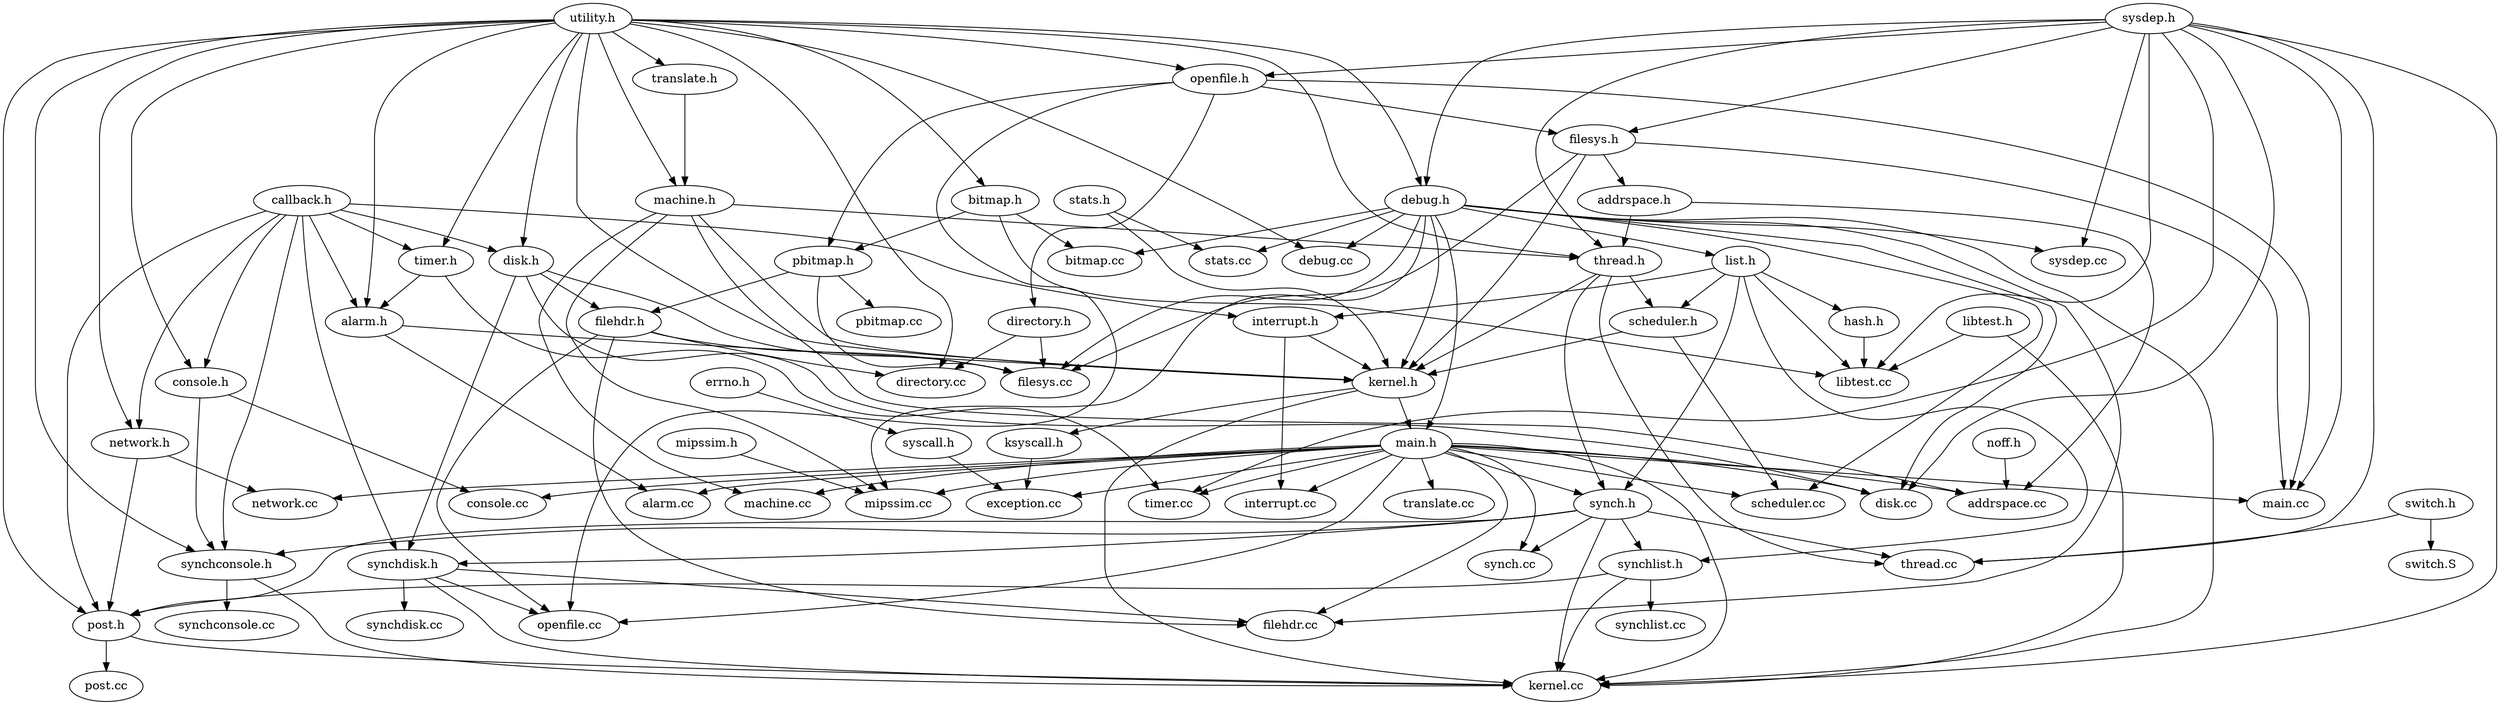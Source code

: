 digraph tt{
{"utility.h" "filehdr.h" "directory.h"}->"directory.cc";
"openfile.h"->"directory.h";
{"filehdr.h" "debug.h" "synchdisk.h" "main.h"}->"filehdr.cc";
{"disk.h" "pbitmap.h"}->"filehdr.h";
{"debug.h" "disk.h" "pbitmap.h" "directory.h" "filehdr.h" "filesys.h"}->"filesys.cc";
{"sysdep.h" "openfile.h"}->"filesys.h";
{"main.h" "filehdr.h" "openfile.h" "synchdisk.h"}->"openfile.cc";
{"utility.h" "sysdep.h"}->"openfile.h";
"pbitmap.h"->"pbitmap.cc";
{"bitmap.h" "openfile.h"}->"pbitmap.h";
"synchdisk.h"->"synchdisk.cc";
{"disk.h" "synch.h" "callback.h"}->"synchdisk.h";

{"debug.h" "bitmap.h"}->"bitmap.cc";
"utility.h"->"bitmap.h"
{"utility.h" "debug.h"}->"debug.cc";
{"utility.h" "sysdep.h"}->"debug.h";
"list.h"->"hash.h";
{"libtest.h" "bitmap.h" "list.h" "hash.h" "sysdep.h"}->"libtest.cc";
"debug.h"->"list.h";
{"debug.h" "sysdep.h"}->"sysdep.cc";

{"console.h" "main.h"}->"console.cc";
{"utility.h" "callback.h"}->"console.h";
{"disk.h" "debug.h" "sysdep.h" "main.h"}->"disk.cc";
{"utility.h" "callback.h"}->"disk.h";
{"interrupt.h" "main.h"}->"interrupt.cc";
{"list.h" "callback.h"}->"interrupt.h";
{"machine.h" "main.h"}->"machine.cc";
{"utility.h" "translate.h"}->"machine.h";
{"debug.h" "machine.h" "mipssim.h" "main.h"}->"mipssim.cc";
{"network.h" "main.h"}->"network.cc";
{"utility.h" "callback.h"}->"network.h";
{"debug.h" "stats.h"}->"stats.cc";
{"timer.h" "main.h" "sysdep.h"}->"timer.cc";
{"utility.h" "callback.h"}->"timer.h";
"main.h"->"translate.cc";
"utility.h"->"translate.h";

"post.h"->"post.cc";
{"utility.h" "callback.h" "network.h" "synchlist.h" "synch.h"}->"post.h";

{"alarm.h" "main.h"}->"alarm.cc";
{"utility.h" "callback.h" "timer.h"}->"alarm.h";
{"debug.h" "main.h" "kernel.h" "sysdep.h" "synch.h" "synchlist.h" "libtest.h" "synchconsole.h" "synchdisk.h" "post.h"}->"kernel.cc";
{"debug.h" "utility.h" "thread.h" "scheduler.h" "interrupt.h" "stats.h" "alarm.h" "filesys.h" "machine.h"}->"kernel.h";
{"main.h" "filesys.h" "openfile.h" "sysdep.h"}->"main.cc";
{"debug.h" "kernel.h"}->"main.h";
{"debug.h" "scheduler.h" "main.h"}->"scheduler.cc";
{"list.h" "thread.h"}->"scheduler.h";
"switch.h"->"switch.S";
{"synch.h" "main.h"}->"synch.cc";
{"thread.h" "list.h" "main.h"}->"synch.h";
"synchlist.h"->"synchlist.cc";
{"list.h" "synch.h"}->"synchlist.h";
{"thread.h" "switch.h" "synch.h" "sysdep.h"}->"thread.cc";
{"utility.h" "sysdep.h" "machine.h" "addrspace.h"}->"thread.h";

{"main.h" "addrspace.h" "machine.h" "noff.h"}->"addrspace.cc";
"filesys.h"->"addrspace.h";
{"main.h" "syscall.h" "ksyscall.h"}->"exception.cc";
"kernel.h"->"ksyscall.h";
"synchconsole.h"->"synchconsole.cc";
{"utility.h" "callback.h" "console.h" "synch.h"}->"synchconsole.h";
"errno.h"->"syscall.h";





}
